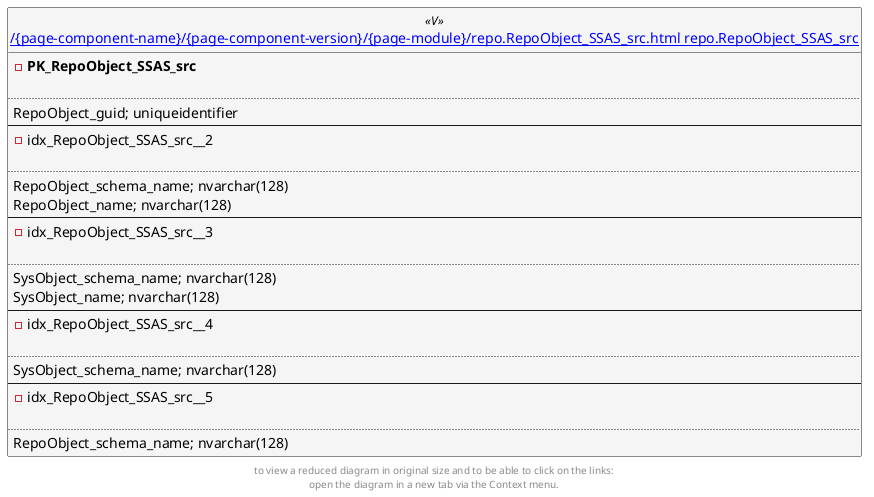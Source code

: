 @startuml
left to right direction
'top to bottom direction
hide circle
'avoide "." issues:
set namespaceSeparator none


skinparam class {
  BackgroundColor White
  BackgroundColor<<FN>> Yellow
  BackgroundColor<<FS>> Yellow
  BackgroundColor<<FT>> LightGray
  BackgroundColor<<IF>> Yellow
  BackgroundColor<<IS>> Yellow
  BackgroundColor<<P>> Aqua
  BackgroundColor<<PC>> Aqua
  BackgroundColor<<SN>> Yellow
  BackgroundColor<<SO>> SlateBlue
  BackgroundColor<<TF>> LightGray
  BackgroundColor<<TR>> Tomato
  BackgroundColor<<U>> White
  BackgroundColor<<V>> WhiteSmoke
  BackgroundColor<<X>> Aqua
}


entity "[[{site-url}/{page-component-name}/{page-component-version}/{page-module}/repo.RepoObject_SSAS_src.html repo.RepoObject_SSAS_src]]" as repo.RepoObject_SSAS_src << V >> {
- **PK_RepoObject_SSAS_src**

..
RepoObject_guid; uniqueidentifier
--
- idx_RepoObject_SSAS_src__2

..
RepoObject_schema_name; nvarchar(128)
RepoObject_name; nvarchar(128)
--
- idx_RepoObject_SSAS_src__3

..
SysObject_schema_name; nvarchar(128)
SysObject_name; nvarchar(128)
--
- idx_RepoObject_SSAS_src__4

..
SysObject_schema_name; nvarchar(128)
--
- idx_RepoObject_SSAS_src__5

..
RepoObject_schema_name; nvarchar(128)
}


footer
to view a reduced diagram in original size and to be able to click on the links:
open the diagram in a new tab via the Context menu.
end footer

@enduml

